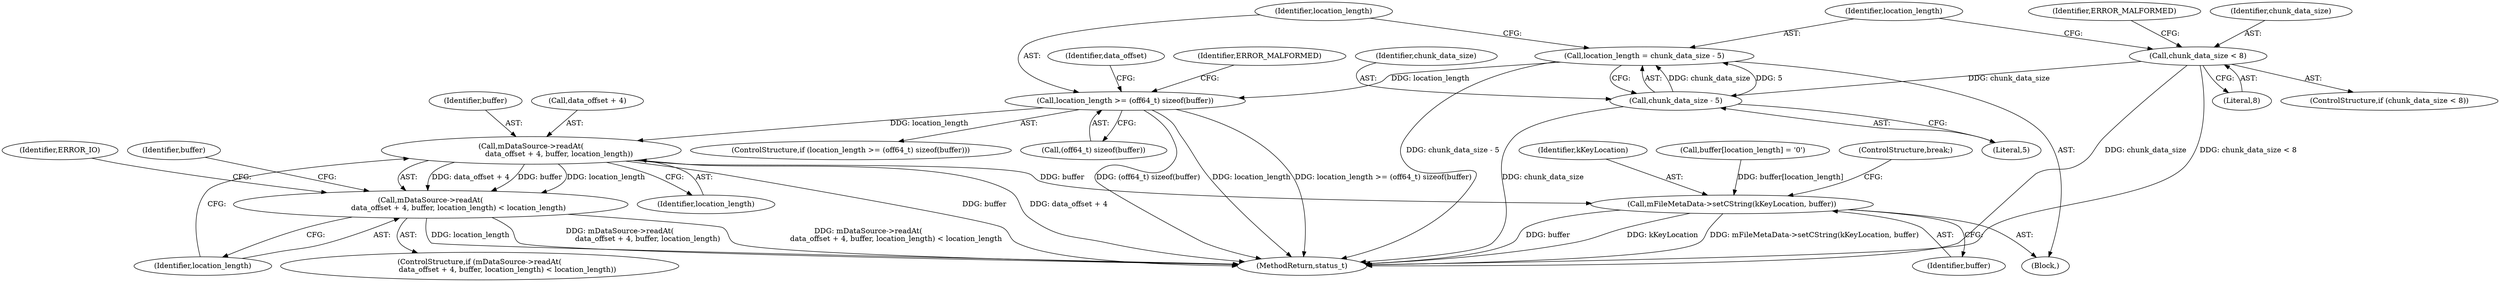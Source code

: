 digraph "0_Android_463a6f807e187828442949d1924e143cf07778c6@API" {
"1002030" [label="(Call,mDataSource->readAt(\n                        data_offset + 4, buffer, location_length))"];
"1002019" [label="(Call,location_length >= (off64_t) sizeof(buffer))"];
"1002013" [label="(Call,location_length = chunk_data_size - 5)"];
"1002015" [label="(Call,chunk_data_size - 5)"];
"1002005" [label="(Call,chunk_data_size < 8)"];
"1002029" [label="(Call,mDataSource->readAt(\n                        data_offset + 4, buffer, location_length) < location_length)"];
"1002045" [label="(Call,mFileMetaData->setCString(kKeyLocation, buffer))"];
"1002004" [label="(ControlStructure,if (chunk_data_size < 8))"];
"1002017" [label="(Literal,5)"];
"1002036" [label="(Identifier,location_length)"];
"1002040" [label="(Call,buffer[location_length] = '\0')"];
"1002027" [label="(Identifier,ERROR_MALFORMED)"];
"1002007" [label="(Literal,8)"];
"1002016" [label="(Identifier,chunk_data_size)"];
"1002039" [label="(Identifier,ERROR_IO)"];
"1002005" [label="(Call,chunk_data_size < 8)"];
"1002020" [label="(Identifier,location_length)"];
"1002047" [label="(Identifier,buffer)"];
"1002013" [label="(Call,location_length = chunk_data_size - 5)"];
"1002034" [label="(Identifier,buffer)"];
"1002031" [label="(Call,data_offset + 4)"];
"1001999" [label="(Block,)"];
"1002028" [label="(ControlStructure,if (mDataSource->readAt(\n                        data_offset + 4, buffer, location_length) < location_length))"];
"1002018" [label="(ControlStructure,if (location_length >= (off64_t) sizeof(buffer)))"];
"1002048" [label="(ControlStructure,break;)"];
"1002019" [label="(Call,location_length >= (off64_t) sizeof(buffer))"];
"1002021" [label="(Call,(off64_t) sizeof(buffer))"];
"1002015" [label="(Call,chunk_data_size - 5)"];
"1002046" [label="(Identifier,kKeyLocation)"];
"1002030" [label="(Call,mDataSource->readAt(\n                        data_offset + 4, buffer, location_length))"];
"1002042" [label="(Identifier,buffer)"];
"1002911" [label="(MethodReturn,status_t)"];
"1002035" [label="(Identifier,location_length)"];
"1002010" [label="(Identifier,ERROR_MALFORMED)"];
"1002029" [label="(Call,mDataSource->readAt(\n                        data_offset + 4, buffer, location_length) < location_length)"];
"1002045" [label="(Call,mFileMetaData->setCString(kKeyLocation, buffer))"];
"1002006" [label="(Identifier,chunk_data_size)"];
"1002032" [label="(Identifier,data_offset)"];
"1002014" [label="(Identifier,location_length)"];
"1002030" -> "1002029"  [label="AST: "];
"1002030" -> "1002035"  [label="CFG: "];
"1002031" -> "1002030"  [label="AST: "];
"1002034" -> "1002030"  [label="AST: "];
"1002035" -> "1002030"  [label="AST: "];
"1002036" -> "1002030"  [label="CFG: "];
"1002030" -> "1002911"  [label="DDG: buffer"];
"1002030" -> "1002911"  [label="DDG: data_offset + 4"];
"1002030" -> "1002029"  [label="DDG: data_offset + 4"];
"1002030" -> "1002029"  [label="DDG: buffer"];
"1002030" -> "1002029"  [label="DDG: location_length"];
"1002019" -> "1002030"  [label="DDG: location_length"];
"1002030" -> "1002045"  [label="DDG: buffer"];
"1002019" -> "1002018"  [label="AST: "];
"1002019" -> "1002021"  [label="CFG: "];
"1002020" -> "1002019"  [label="AST: "];
"1002021" -> "1002019"  [label="AST: "];
"1002027" -> "1002019"  [label="CFG: "];
"1002032" -> "1002019"  [label="CFG: "];
"1002019" -> "1002911"  [label="DDG: (off64_t) sizeof(buffer)"];
"1002019" -> "1002911"  [label="DDG: location_length"];
"1002019" -> "1002911"  [label="DDG: location_length >= (off64_t) sizeof(buffer)"];
"1002013" -> "1002019"  [label="DDG: location_length"];
"1002013" -> "1001999"  [label="AST: "];
"1002013" -> "1002015"  [label="CFG: "];
"1002014" -> "1002013"  [label="AST: "];
"1002015" -> "1002013"  [label="AST: "];
"1002020" -> "1002013"  [label="CFG: "];
"1002013" -> "1002911"  [label="DDG: chunk_data_size - 5"];
"1002015" -> "1002013"  [label="DDG: chunk_data_size"];
"1002015" -> "1002013"  [label="DDG: 5"];
"1002015" -> "1002017"  [label="CFG: "];
"1002016" -> "1002015"  [label="AST: "];
"1002017" -> "1002015"  [label="AST: "];
"1002015" -> "1002911"  [label="DDG: chunk_data_size"];
"1002005" -> "1002015"  [label="DDG: chunk_data_size"];
"1002005" -> "1002004"  [label="AST: "];
"1002005" -> "1002007"  [label="CFG: "];
"1002006" -> "1002005"  [label="AST: "];
"1002007" -> "1002005"  [label="AST: "];
"1002010" -> "1002005"  [label="CFG: "];
"1002014" -> "1002005"  [label="CFG: "];
"1002005" -> "1002911"  [label="DDG: chunk_data_size"];
"1002005" -> "1002911"  [label="DDG: chunk_data_size < 8"];
"1002029" -> "1002028"  [label="AST: "];
"1002029" -> "1002036"  [label="CFG: "];
"1002036" -> "1002029"  [label="AST: "];
"1002039" -> "1002029"  [label="CFG: "];
"1002042" -> "1002029"  [label="CFG: "];
"1002029" -> "1002911"  [label="DDG: mDataSource->readAt(\n                        data_offset + 4, buffer, location_length) < location_length"];
"1002029" -> "1002911"  [label="DDG: location_length"];
"1002029" -> "1002911"  [label="DDG: mDataSource->readAt(\n                        data_offset + 4, buffer, location_length)"];
"1002045" -> "1001999"  [label="AST: "];
"1002045" -> "1002047"  [label="CFG: "];
"1002046" -> "1002045"  [label="AST: "];
"1002047" -> "1002045"  [label="AST: "];
"1002048" -> "1002045"  [label="CFG: "];
"1002045" -> "1002911"  [label="DDG: kKeyLocation"];
"1002045" -> "1002911"  [label="DDG: mFileMetaData->setCString(kKeyLocation, buffer)"];
"1002045" -> "1002911"  [label="DDG: buffer"];
"1002040" -> "1002045"  [label="DDG: buffer[location_length]"];
}

